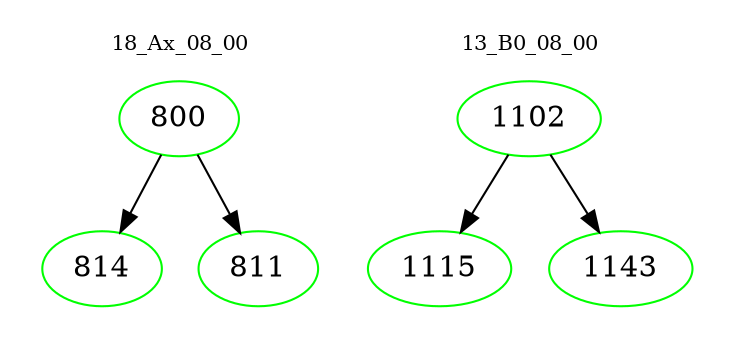 digraph{
subgraph cluster_0 {
color = white
label = "18_Ax_08_00";
fontsize=10;
T0_800 [label="800", color="green"]
T0_800 -> T0_814 [color="black"]
T0_814 [label="814", color="green"]
T0_800 -> T0_811 [color="black"]
T0_811 [label="811", color="green"]
}
subgraph cluster_1 {
color = white
label = "13_B0_08_00";
fontsize=10;
T1_1102 [label="1102", color="green"]
T1_1102 -> T1_1115 [color="black"]
T1_1115 [label="1115", color="green"]
T1_1102 -> T1_1143 [color="black"]
T1_1143 [label="1143", color="green"]
}
}
